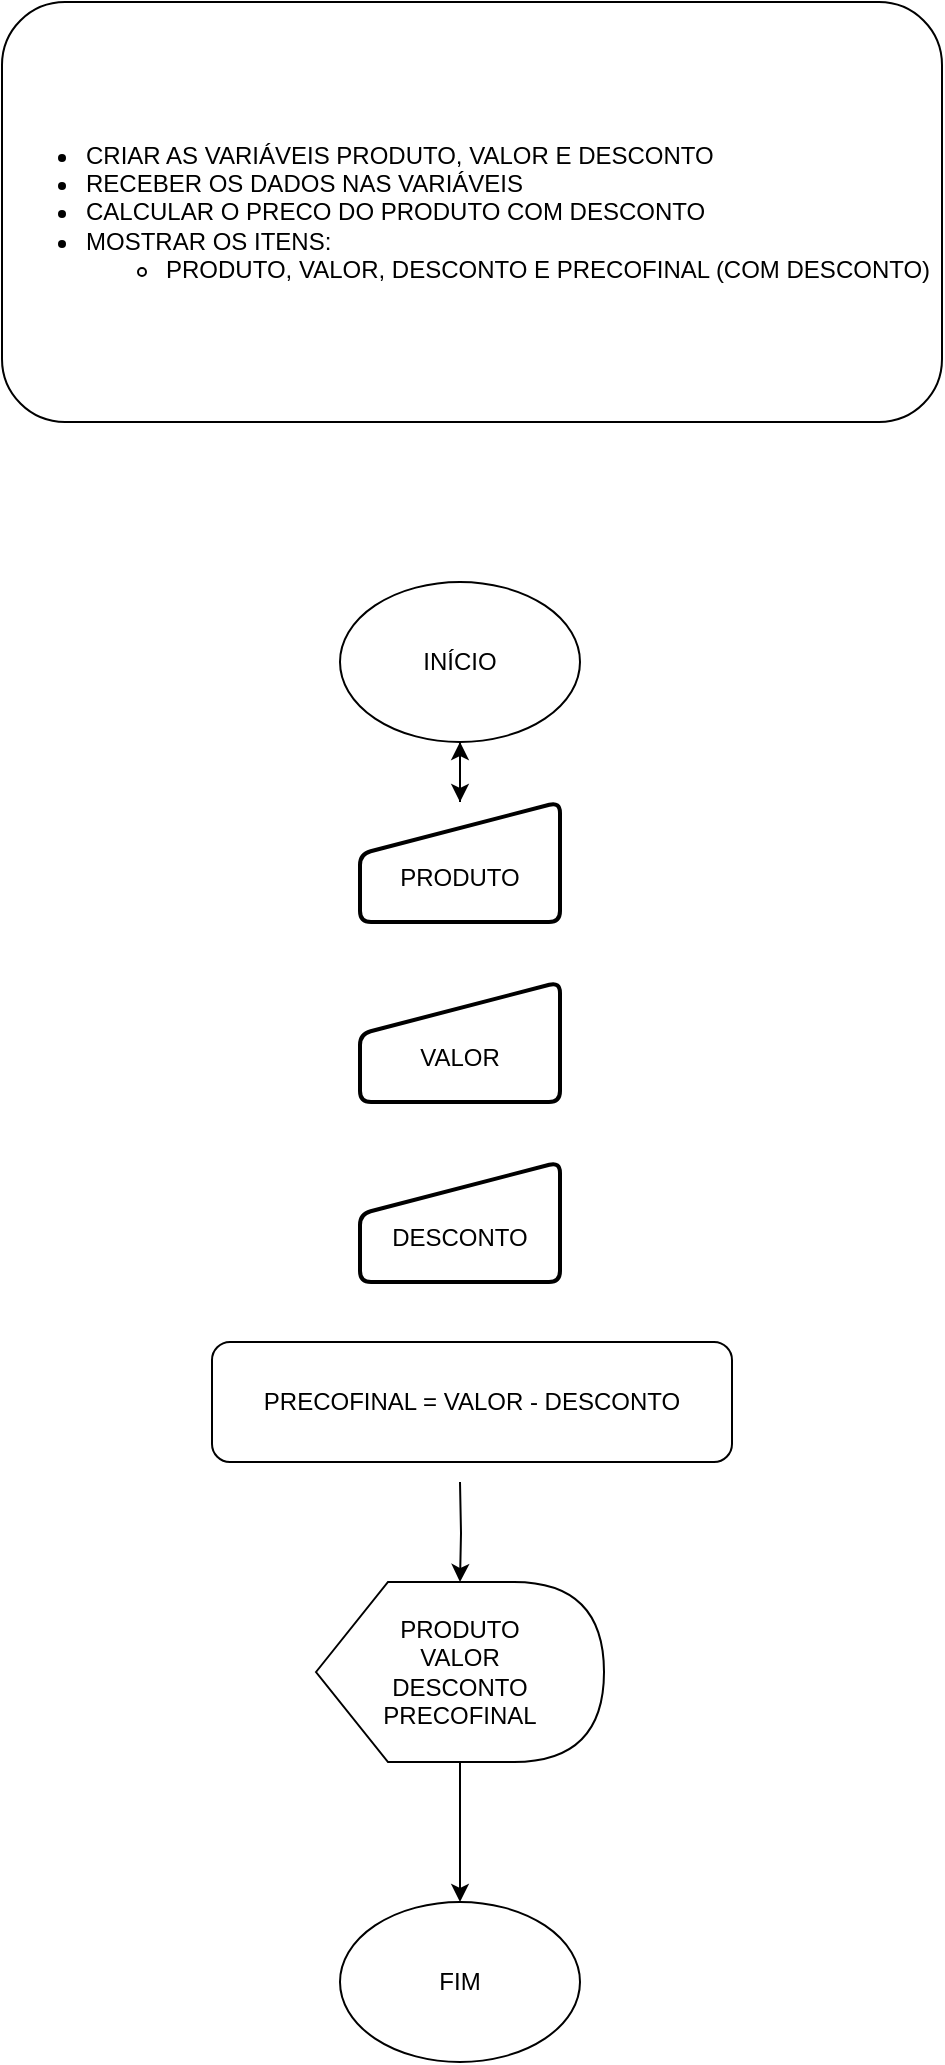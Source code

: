 <mxfile version="25.0.2" pages="4">
  <diagram name="Página-1" id="ZO6OrSRdYTbqUF04YpJF">
    <mxGraphModel dx="1434" dy="836" grid="1" gridSize="10" guides="1" tooltips="1" connect="1" arrows="1" fold="1" page="1" pageScale="1" pageWidth="827" pageHeight="1169" math="0" shadow="0">
      <root>
        <mxCell id="0" />
        <mxCell id="1" parent="0" />
        <mxCell id="rdkY3RSzwIZt0Yvgywsm-8" value="" style="edgeStyle=orthogonalEdgeStyle;rounded=0;orthogonalLoop=1;jettySize=auto;html=1;" parent="1" source="rdkY3RSzwIZt0Yvgywsm-1" target="rdkY3RSzwIZt0Yvgywsm-5" edge="1">
          <mxGeometry relative="1" as="geometry" />
        </mxCell>
        <mxCell id="rdkY3RSzwIZt0Yvgywsm-1" value="INÍCIO" style="ellipse;whiteSpace=wrap;html=1;" parent="1" vertex="1">
          <mxGeometry x="348" y="330" width="120" height="80" as="geometry" />
        </mxCell>
        <mxCell id="rdkY3RSzwIZt0Yvgywsm-2" value="FIM" style="ellipse;whiteSpace=wrap;html=1;" parent="1" vertex="1">
          <mxGeometry x="348" y="990" width="120" height="80" as="geometry" />
        </mxCell>
        <mxCell id="IKrL7wBLNmTFfv4xlvYs-3" value="" style="edgeStyle=orthogonalEdgeStyle;rounded=0;orthogonalLoop=1;jettySize=auto;html=1;" parent="1" source="rdkY3RSzwIZt0Yvgywsm-5" target="rdkY3RSzwIZt0Yvgywsm-1" edge="1">
          <mxGeometry relative="1" as="geometry" />
        </mxCell>
        <mxCell id="rdkY3RSzwIZt0Yvgywsm-5" value="&lt;div&gt;&lt;br&gt;&lt;/div&gt;PRODUTO" style="html=1;strokeWidth=2;shape=manualInput;whiteSpace=wrap;rounded=1;size=26;arcSize=11;" parent="1" vertex="1">
          <mxGeometry x="358" y="440" width="100" height="60" as="geometry" />
        </mxCell>
        <mxCell id="rdkY3RSzwIZt0Yvgywsm-10" value="" style="edgeStyle=orthogonalEdgeStyle;rounded=0;orthogonalLoop=1;jettySize=auto;html=1;" parent="1" target="rdkY3RSzwIZt0Yvgywsm-7" edge="1">
          <mxGeometry relative="1" as="geometry">
            <mxPoint x="408" y="780" as="sourcePoint" />
          </mxGeometry>
        </mxCell>
        <mxCell id="rdkY3RSzwIZt0Yvgywsm-11" value="" style="edgeStyle=orthogonalEdgeStyle;rounded=0;orthogonalLoop=1;jettySize=auto;html=1;" parent="1" source="rdkY3RSzwIZt0Yvgywsm-7" target="rdkY3RSzwIZt0Yvgywsm-2" edge="1">
          <mxGeometry relative="1" as="geometry" />
        </mxCell>
        <mxCell id="rdkY3RSzwIZt0Yvgywsm-7" value="PRODUTO&lt;div&gt;VALOR&lt;/div&gt;&lt;div&gt;DESCONTO&lt;/div&gt;&lt;div&gt;PRECOFINAL&lt;/div&gt;" style="shape=display;whiteSpace=wrap;html=1;" parent="1" vertex="1">
          <mxGeometry x="336" y="830" width="144" height="90" as="geometry" />
        </mxCell>
        <mxCell id="IKrL7wBLNmTFfv4xlvYs-1" value="&lt;div&gt;&lt;br&gt;&lt;/div&gt;VALOR&lt;div&gt;&lt;/div&gt;" style="html=1;strokeWidth=2;shape=manualInput;whiteSpace=wrap;rounded=1;size=26;arcSize=11;" parent="1" vertex="1">
          <mxGeometry x="358" y="530" width="100" height="60" as="geometry" />
        </mxCell>
        <mxCell id="IKrL7wBLNmTFfv4xlvYs-2" value="&lt;div&gt;&lt;br&gt;&lt;/div&gt;DESCONTO&lt;div&gt;&lt;/div&gt;" style="html=1;strokeWidth=2;shape=manualInput;whiteSpace=wrap;rounded=1;size=26;arcSize=11;" parent="1" vertex="1">
          <mxGeometry x="358" y="620" width="100" height="60" as="geometry" />
        </mxCell>
        <mxCell id="IKrL7wBLNmTFfv4xlvYs-4" value="PRECOFINAL = VALOR - DESCONTO" style="rounded=1;whiteSpace=wrap;html=1;" parent="1" vertex="1">
          <mxGeometry x="284" y="710" width="260" height="60" as="geometry" />
        </mxCell>
        <mxCell id="IKrL7wBLNmTFfv4xlvYs-5" value="&lt;ul&gt;&lt;li&gt;CRIAR AS VARIÁVEIS PRODUTO, VALOR E DESCONTO&lt;/li&gt;&lt;li&gt;RECEBER OS DADOS NAS VARIÁVEIS&lt;/li&gt;&lt;li&gt;CALCULAR O PRECO DO PRODUTO COM DESCONTO&lt;/li&gt;&lt;li&gt;MOSTRAR OS ITENS:&lt;/li&gt;&lt;ul&gt;&lt;li&gt;PRODUTO, VALOR, DESCONTO E PRECOFINAL (COM DESCONTO)&lt;/li&gt;&lt;/ul&gt;&lt;/ul&gt;" style="rounded=1;whiteSpace=wrap;html=1;align=left;" parent="1" vertex="1">
          <mxGeometry x="179" y="40" width="470" height="210" as="geometry" />
        </mxCell>
      </root>
    </mxGraphModel>
  </diagram>
  <diagram id="zOzsLoTTC-krLlNEUwPX" name="DGMEXPRO01SEM03">
    <mxGraphModel dx="1434" dy="836" grid="1" gridSize="10" guides="1" tooltips="1" connect="1" arrows="1" fold="1" page="1" pageScale="1" pageWidth="827" pageHeight="1169" math="0" shadow="0">
      <root>
        <mxCell id="0" />
        <mxCell id="1" parent="0" />
        <mxCell id="h3LONza6xFsGa0Bau4da-1" value="&lt;div style=&quot;text-align: justify;&quot;&gt;&lt;span style=&quot;background-color: initial;&quot;&gt;Semana 03 - Loops&lt;/span&gt;&lt;/div&gt;&lt;div&gt;&lt;div style=&quot;text-align: justify;&quot;&gt;1) Programa: Elabore um programa que leia um numero N até que N = 0. Se N for par acumular em Varpar, se impar acumular em Varimpar. Mostar os dois acumuladores ao final. (aqui é necessário usar o operador de resto %. Ex: 7%2, resto 1)&lt;/div&gt;&lt;div style=&quot;text-align: justify;&quot;&gt;•&amp;nbsp;&lt;span style=&quot;background-color: initial;&quot;&gt;Leia N&lt;/span&gt;&lt;/div&gt;&lt;div style=&quot;text-align: justify;&quot;&gt;•&amp;nbsp;&lt;span style=&quot;background-color: initial;&quot;&gt;Se N for par adicionar 1 em Varpar&lt;/span&gt;&lt;/div&gt;&lt;div style=&quot;text-align: justify;&quot;&gt;•&amp;nbsp;&lt;span style=&quot;background-color: initial;&quot;&gt;Se N for impar adicionar 1 em Varimpar&lt;/span&gt;&lt;/div&gt;&lt;div style=&quot;text-align: justify;&quot;&gt;•&amp;nbsp;&lt;span style=&quot;background-color: initial;&quot;&gt;Mostre os valores de Varpar e Varimpar.&lt;/span&gt;&lt;/div&gt;&lt;div style=&quot;text-align: justify;&quot;&gt;Ex: Considere as entradas 1,2,3,4,5 o resultado será Varpar=2, Varimpar=3.&lt;/div&gt;&lt;/div&gt;" style="text;html=1;align=center;verticalAlign=middle;whiteSpace=wrap;rounded=0;" vertex="1" parent="1">
          <mxGeometry x="10" y="10" width="380" height="160" as="geometry" />
        </mxCell>
        <mxCell id="2r61JKoD3iLWC_8Jo5uQ-10" value="" style="edgeStyle=orthogonalEdgeStyle;rounded=0;orthogonalLoop=1;jettySize=auto;html=1;" edge="1" parent="1" source="wMuSr8W32uFOFtjDCgUG-1" target="GBUXwOKMp7zIprySCyr5-1">
          <mxGeometry relative="1" as="geometry" />
        </mxCell>
        <mxCell id="wMuSr8W32uFOFtjDCgUG-1" value="INÍCIO" style="ellipse;whiteSpace=wrap;html=1;" vertex="1" parent="1">
          <mxGeometry x="311" y="170" width="206" height="50" as="geometry" />
        </mxCell>
        <mxCell id="wMuSr8W32uFOFtjDCgUG-2" value="FIM" style="ellipse;whiteSpace=wrap;html=1;" vertex="1" parent="1">
          <mxGeometry x="311" y="890" width="206" height="50" as="geometry" />
        </mxCell>
        <mxCell id="2r61JKoD3iLWC_8Jo5uQ-11" value="" style="edgeStyle=orthogonalEdgeStyle;rounded=0;orthogonalLoop=1;jettySize=auto;html=1;" edge="1" parent="1" source="GBUXwOKMp7zIprySCyr5-1" target="2r61JKoD3iLWC_8Jo5uQ-3">
          <mxGeometry relative="1" as="geometry" />
        </mxCell>
        <mxCell id="GBUXwOKMp7zIprySCyr5-1" value="NÚMERO" style="rounded=1;whiteSpace=wrap;html=1;" vertex="1" parent="1">
          <mxGeometry x="349" y="260" width="130" height="30" as="geometry" />
        </mxCell>
        <mxCell id="2r61JKoD3iLWC_8Jo5uQ-13" value="" style="edgeStyle=orthogonalEdgeStyle;rounded=0;orthogonalLoop=1;jettySize=auto;html=1;entryX=0.5;entryY=0;entryDx=0;entryDy=0;entryPerimeter=0;" edge="1" parent="1" source="2r61JKoD3iLWC_8Jo5uQ-3" target="2r61JKoD3iLWC_8Jo5uQ-5">
          <mxGeometry relative="1" as="geometry">
            <mxPoint x="564" y="380" as="targetPoint" />
          </mxGeometry>
        </mxCell>
        <mxCell id="2r61JKoD3iLWC_8Jo5uQ-19" value="" style="edgeStyle=orthogonalEdgeStyle;rounded=0;orthogonalLoop=1;jettySize=auto;html=1;entryX=0.5;entryY=0;entryDx=0;entryDy=0;entryPerimeter=0;" edge="1" parent="1" source="2r61JKoD3iLWC_8Jo5uQ-3" target="2r61JKoD3iLWC_8Jo5uQ-8">
          <mxGeometry relative="1" as="geometry">
            <mxPoint x="160" y="380" as="targetPoint" />
          </mxGeometry>
        </mxCell>
        <mxCell id="2r61JKoD3iLWC_8Jo5uQ-3" value="NÚMERO != 0" style="strokeWidth=2;html=1;shape=mxgraph.flowchart.decision;whiteSpace=wrap;" vertex="1" parent="1">
          <mxGeometry x="359" y="340" width="110" height="80" as="geometry" />
        </mxCell>
        <mxCell id="2r61JKoD3iLWC_8Jo5uQ-15" value="" style="edgeStyle=orthogonalEdgeStyle;rounded=0;orthogonalLoop=1;jettySize=auto;html=1;entryX=0.5;entryY=0;entryDx=0;entryDy=0;exitX=1;exitY=0.5;exitDx=0;exitDy=0;exitPerimeter=0;" edge="1" parent="1" source="2r61JKoD3iLWC_8Jo5uQ-5" target="2r61JKoD3iLWC_8Jo5uQ-6">
          <mxGeometry relative="1" as="geometry">
            <mxPoint x="695.5" y="505" as="targetPoint" />
          </mxGeometry>
        </mxCell>
        <mxCell id="2r61JKoD3iLWC_8Jo5uQ-17" value="" style="edgeStyle=orthogonalEdgeStyle;rounded=0;orthogonalLoop=1;jettySize=auto;html=1;entryX=0.5;entryY=0;entryDx=0;entryDy=0;exitX=0;exitY=0.5;exitDx=0;exitDy=0;exitPerimeter=0;" edge="1" parent="1" source="2r61JKoD3iLWC_8Jo5uQ-5" target="2r61JKoD3iLWC_8Jo5uQ-7">
          <mxGeometry relative="1" as="geometry">
            <mxPoint x="400" y="520" as="targetPoint" />
          </mxGeometry>
        </mxCell>
        <mxCell id="2r61JKoD3iLWC_8Jo5uQ-5" value="NÚMERO %2 = 0" style="strokeWidth=2;html=1;shape=mxgraph.flowchart.decision;whiteSpace=wrap;" vertex="1" parent="1">
          <mxGeometry x="479" y="460" width="131" height="90" as="geometry" />
        </mxCell>
        <mxCell id="2r61JKoD3iLWC_8Jo5uQ-22" value="" style="edgeStyle=orthogonalEdgeStyle;rounded=0;orthogonalLoop=1;jettySize=auto;html=1;entryX=1;entryY=0.617;entryDx=0;entryDy=0;entryPerimeter=0;exitX=0.5;exitY=1;exitDx=0;exitDy=0;" edge="1" parent="1" source="2r61JKoD3iLWC_8Jo5uQ-6" target="2r61JKoD3iLWC_8Jo5uQ-9">
          <mxGeometry relative="1" as="geometry">
            <mxPoint x="675" y="830" as="targetPoint" />
          </mxGeometry>
        </mxCell>
        <mxCell id="2r61JKoD3iLWC_8Jo5uQ-6" value="Varpar++" style="rounded=1;whiteSpace=wrap;html=1;" vertex="1" parent="1">
          <mxGeometry x="610" y="610" width="130" height="30" as="geometry" />
        </mxCell>
        <mxCell id="2r61JKoD3iLWC_8Jo5uQ-20" value="" style="edgeStyle=orthogonalEdgeStyle;rounded=0;orthogonalLoop=1;jettySize=auto;html=1;" edge="1" parent="1" source="2r61JKoD3iLWC_8Jo5uQ-7" target="2r61JKoD3iLWC_8Jo5uQ-9">
          <mxGeometry relative="1" as="geometry" />
        </mxCell>
        <mxCell id="2r61JKoD3iLWC_8Jo5uQ-7" value="Varimpar++" style="rounded=1;whiteSpace=wrap;html=1;" vertex="1" parent="1">
          <mxGeometry x="349" y="610" width="130" height="30" as="geometry" />
        </mxCell>
        <mxCell id="2r61JKoD3iLWC_8Jo5uQ-25" value="" style="edgeStyle=orthogonalEdgeStyle;rounded=0;orthogonalLoop=1;jettySize=auto;html=1;entryX=0;entryY=0.5;entryDx=0;entryDy=0;entryPerimeter=0;exitX=0.5;exitY=1;exitDx=0;exitDy=0;exitPerimeter=0;" edge="1" parent="1" source="2r61JKoD3iLWC_8Jo5uQ-8" target="2r61JKoD3iLWC_8Jo5uQ-9">
          <mxGeometry relative="1" as="geometry">
            <mxPoint x="155" y="790" as="targetPoint" />
          </mxGeometry>
        </mxCell>
        <mxCell id="2r61JKoD3iLWC_8Jo5uQ-8" value="" style="strokeWidth=2;html=1;shape=mxgraph.flowchart.start_2;whiteSpace=wrap;" vertex="1" parent="1">
          <mxGeometry x="130" y="600" width="50" height="50" as="geometry" />
        </mxCell>
        <mxCell id="2r61JKoD3iLWC_8Jo5uQ-23" value="" style="edgeStyle=orthogonalEdgeStyle;rounded=0;orthogonalLoop=1;jettySize=auto;html=1;" edge="1" parent="1" source="2r61JKoD3iLWC_8Jo5uQ-9" target="wMuSr8W32uFOFtjDCgUG-2">
          <mxGeometry relative="1" as="geometry" />
        </mxCell>
        <mxCell id="2r61JKoD3iLWC_8Jo5uQ-9" value="Varpar&lt;br&gt;Varimpar" style="strokeWidth=2;html=1;shape=mxgraph.flowchart.display;whiteSpace=wrap;" vertex="1" parent="1">
          <mxGeometry x="364" y="740" width="100" height="60" as="geometry" />
        </mxCell>
        <mxCell id="2r61JKoD3iLWC_8Jo5uQ-26" value="SIM" style="text;html=1;align=center;verticalAlign=middle;whiteSpace=wrap;rounded=0;" vertex="1" parent="1">
          <mxGeometry x="457" y="350" width="60" height="30" as="geometry" />
        </mxCell>
        <mxCell id="2r61JKoD3iLWC_8Jo5uQ-27" value="SIM" style="text;html=1;align=center;verticalAlign=middle;whiteSpace=wrap;rounded=0;" vertex="1" parent="1">
          <mxGeometry x="620" y="480" width="60" height="30" as="geometry" />
        </mxCell>
        <mxCell id="2r61JKoD3iLWC_8Jo5uQ-28" value="NÃO" style="text;html=1;align=center;verticalAlign=middle;whiteSpace=wrap;rounded=0;" vertex="1" parent="1">
          <mxGeometry x="414" y="480" width="60" height="30" as="geometry" />
        </mxCell>
        <mxCell id="2r61JKoD3iLWC_8Jo5uQ-29" value="NÃO" style="text;html=1;align=center;verticalAlign=middle;whiteSpace=wrap;rounded=0;" vertex="1" parent="1">
          <mxGeometry x="289" y="350" width="60" height="30" as="geometry" />
        </mxCell>
      </root>
    </mxGraphModel>
  </diagram>
  <diagram id="3DGxbfH9RiHI36IHJs4v" name="DGMEXPRO02SEM03">
    <mxGraphModel dx="1434" dy="836" grid="1" gridSize="10" guides="1" tooltips="1" connect="1" arrows="1" fold="1" page="1" pageScale="1" pageWidth="827" pageHeight="1169" math="0" shadow="0">
      <root>
        <mxCell id="0" />
        <mxCell id="1" parent="0" />
        <mxCell id="p38i_DijesdQKB0Bndie-1" value="&lt;div style=&quot;text-align: justify;&quot;&gt;2) Programa: Dado um capital de entrada em um investimento, calcular qual o valor final , considerando X meses com Y% de juros ao mês.&lt;/div&gt;&lt;div style=&quot;text-align: justify;&quot;&gt;•&amp;nbsp;&lt;span style=&quot;background-color: initial;&quot;&gt;Leia o capital de entrada&lt;/span&gt;&lt;/div&gt;&lt;div style=&quot;text-align: justify;&quot;&gt;•&amp;nbsp;&lt;span style=&quot;background-color: initial;&quot;&gt;Leia a quantidade de meses do investimento&lt;/span&gt;&lt;/div&gt;&lt;div style=&quot;text-align: justify;&quot;&gt;•&amp;nbsp;&lt;span style=&quot;background-color: initial;&quot;&gt;Leia a taxa de juros por MÊS que incidirá sobre o investimento&lt;/span&gt;&lt;/div&gt;&lt;div style=&quot;text-align: justify;&quot;&gt;•&amp;nbsp;&lt;span style=&quot;background-color: initial;&quot;&gt;Mostrar: Capital inicial, quantidade de meses, taxa de juros e capital final&lt;/span&gt;&lt;/div&gt;&lt;div style=&quot;text-align: justify;&quot;&gt;Saida esperada:&lt;/div&gt;" style="text;html=1;align=center;verticalAlign=middle;whiteSpace=wrap;rounded=0;" vertex="1" parent="1">
          <mxGeometry x="10" width="410" height="120" as="geometry" />
        </mxCell>
        <mxCell id="p38i_DijesdQKB0Bndie-11" value="" style="edgeStyle=orthogonalEdgeStyle;rounded=0;orthogonalLoop=1;jettySize=auto;html=1;" edge="1" parent="1" source="p38i_DijesdQKB0Bndie-2" target="p38i_DijesdQKB0Bndie-4">
          <mxGeometry relative="1" as="geometry" />
        </mxCell>
        <mxCell id="p38i_DijesdQKB0Bndie-2" value="INÍCIO" style="ellipse;whiteSpace=wrap;html=1;" vertex="1" parent="1">
          <mxGeometry x="364" y="120" width="100" height="40" as="geometry" />
        </mxCell>
        <mxCell id="p38i_DijesdQKB0Bndie-3" value="FIM" style="ellipse;whiteSpace=wrap;html=1;" vertex="1" parent="1">
          <mxGeometry x="364" y="820" width="100" height="40" as="geometry" />
        </mxCell>
        <mxCell id="p38i_DijesdQKB0Bndie-13" value="" style="edgeStyle=orthogonalEdgeStyle;rounded=0;orthogonalLoop=1;jettySize=auto;html=1;" edge="1" parent="1" source="p38i_DijesdQKB0Bndie-4" target="p38i_DijesdQKB0Bndie-5">
          <mxGeometry relative="1" as="geometry" />
        </mxCell>
        <mxCell id="p38i_DijesdQKB0Bndie-4" value="Capital Inicial" style="rounded=1;whiteSpace=wrap;html=1;" vertex="1" parent="1">
          <mxGeometry x="366" y="210" width="96" height="30" as="geometry" />
        </mxCell>
        <mxCell id="p38i_DijesdQKB0Bndie-14" value="" style="edgeStyle=orthogonalEdgeStyle;rounded=0;orthogonalLoop=1;jettySize=auto;html=1;" edge="1" parent="1" source="p38i_DijesdQKB0Bndie-5" target="p38i_DijesdQKB0Bndie-6">
          <mxGeometry relative="1" as="geometry" />
        </mxCell>
        <mxCell id="p38i_DijesdQKB0Bndie-5" value="Qtd meses" style="rounded=1;whiteSpace=wrap;html=1;" vertex="1" parent="1">
          <mxGeometry x="366" y="290" width="96" height="30" as="geometry" />
        </mxCell>
        <mxCell id="p38i_DijesdQKB0Bndie-15" value="" style="edgeStyle=orthogonalEdgeStyle;rounded=0;orthogonalLoop=1;jettySize=auto;html=1;" edge="1" parent="1" source="p38i_DijesdQKB0Bndie-6" target="p38i_DijesdQKB0Bndie-7">
          <mxGeometry relative="1" as="geometry" />
        </mxCell>
        <mxCell id="p38i_DijesdQKB0Bndie-6" value="Percentual" style="rounded=1;whiteSpace=wrap;html=1;" vertex="1" parent="1">
          <mxGeometry x="366" y="360" width="96" height="30" as="geometry" />
        </mxCell>
        <mxCell id="p38i_DijesdQKB0Bndie-16" value="" style="edgeStyle=orthogonalEdgeStyle;rounded=0;orthogonalLoop=1;jettySize=auto;html=1;" edge="1" parent="1" source="p38i_DijesdQKB0Bndie-7" target="p38i_DijesdQKB0Bndie-8">
          <mxGeometry relative="1" as="geometry" />
        </mxCell>
        <mxCell id="p38i_DijesdQKB0Bndie-7" value="potencia = mat.potencia(( 1.0 + percentual), meses)" style="rounded=1;whiteSpace=wrap;html=1;absoluteArcSize=1;arcSize=14;strokeWidth=2;" vertex="1" parent="1">
          <mxGeometry x="264" y="440" width="300" height="70" as="geometry" />
        </mxCell>
        <mxCell id="p38i_DijesdQKB0Bndie-17" value="" style="edgeStyle=orthogonalEdgeStyle;rounded=0;orthogonalLoop=1;jettySize=auto;html=1;" edge="1" parent="1" source="p38i_DijesdQKB0Bndie-8" target="p38i_DijesdQKB0Bndie-9">
          <mxGeometry relative="1" as="geometry" />
        </mxCell>
        <mxCell id="p38i_DijesdQKB0Bndie-8" value="montante = (capInicial * potencia)/1000" style="rounded=1;whiteSpace=wrap;html=1;absoluteArcSize=1;arcSize=14;strokeWidth=2;" vertex="1" parent="1">
          <mxGeometry x="301" y="575" width="226" height="40" as="geometry" />
        </mxCell>
        <mxCell id="p38i_DijesdQKB0Bndie-18" value="" style="edgeStyle=orthogonalEdgeStyle;rounded=0;orthogonalLoop=1;jettySize=auto;html=1;" edge="1" parent="1" source="p38i_DijesdQKB0Bndie-9" target="p38i_DijesdQKB0Bndie-3">
          <mxGeometry relative="1" as="geometry" />
        </mxCell>
        <mxCell id="p38i_DijesdQKB0Bndie-9" value="Capital Inicial&lt;div&gt;Qtd meses&lt;br&gt;&lt;/div&gt;&lt;div&gt;Percentual&lt;br&gt;&lt;/div&gt;&lt;div&gt;Montante&lt;br&gt;&lt;/div&gt;" style="strokeWidth=2;html=1;shape=mxgraph.flowchart.display;whiteSpace=wrap;" vertex="1" parent="1">
          <mxGeometry x="341" y="690" width="146" height="70" as="geometry" />
        </mxCell>
      </root>
    </mxGraphModel>
  </diagram>
  <diagram id="Qx2lqMYvVYXcqJfKezbu" name="DGMEXPRO03SEM03">
    <mxGraphModel dx="1195" dy="697" grid="1" gridSize="10" guides="1" tooltips="1" connect="1" arrows="1" fold="1" page="1" pageScale="1" pageWidth="827" pageHeight="1169" math="0" shadow="0">
      <root>
        <mxCell id="0" />
        <mxCell id="1" parent="0" />
        <mxCell id="MLV_stNkIAgbYqG3kDsD-1" value="&lt;div style=&quot;text-align: justify;&quot;&gt;3) Simular um caixa de supermercado, onde serão calculados todos os produtos e ao final será mostrado o valor a pagar. Receber o produto , seu valor e uma condição para definir se haverá próximo produto ou final da compra.&lt;/div&gt;&lt;div style=&quot;text-align: justify;&quot;&gt;•&amp;nbsp;&lt;span style=&quot;background-color: initial;&quot;&gt;Leia o produto&lt;/span&gt;&lt;/div&gt;&lt;div style=&quot;text-align: justify;&quot;&gt;•&amp;nbsp;&lt;span style=&quot;background-color: initial;&quot;&gt;Leia o valor&lt;/span&gt;&lt;/div&gt;&lt;div style=&quot;text-align: justify;&quot;&gt;•&amp;nbsp;&lt;span style=&quot;background-color: initial;&quot;&gt;Acumular o valor (somente se &amp;gt; 0)&lt;/span&gt;&lt;/div&gt;&lt;div style=&quot;text-align: justify;&quot;&gt;•&amp;nbsp;&lt;span style=&quot;background-color: initial;&quot;&gt;Leia se deseja continuar comprando&lt;/span&gt;&lt;/div&gt;" style="text;html=1;align=center;verticalAlign=middle;whiteSpace=wrap;rounded=0;" vertex="1" parent="1">
          <mxGeometry x="10" y="10" width="420" height="120" as="geometry" />
        </mxCell>
        <mxCell id="MLV_stNkIAgbYqG3kDsD-47" value="" style="edgeStyle=orthogonalEdgeStyle;rounded=0;orthogonalLoop=1;jettySize=auto;html=1;" edge="1" parent="1" source="MLV_stNkIAgbYqG3kDsD-2" target="MLV_stNkIAgbYqG3kDsD-46">
          <mxGeometry relative="1" as="geometry" />
        </mxCell>
        <mxCell id="MLV_stNkIAgbYqG3kDsD-2" value="INÍCIO" style="ellipse;whiteSpace=wrap;html=1;" vertex="1" parent="1">
          <mxGeometry x="354" y="130" width="126" height="40" as="geometry" />
        </mxCell>
        <mxCell id="MLV_stNkIAgbYqG3kDsD-3" value="FIM" style="ellipse;whiteSpace=wrap;html=1;" vertex="1" parent="1">
          <mxGeometry x="351" y="1110" width="126" height="40" as="geometry" />
        </mxCell>
        <mxCell id="MLV_stNkIAgbYqG3kDsD-29" value="" style="edgeStyle=orthogonalEdgeStyle;rounded=0;orthogonalLoop=1;jettySize=auto;html=1;entryX=0.5;entryY=0;entryDx=0;entryDy=0;" edge="1" parent="1" source="MLV_stNkIAgbYqG3kDsD-4" target="MLV_stNkIAgbYqG3kDsD-7">
          <mxGeometry relative="1" as="geometry">
            <mxPoint x="241.5" y="335" as="targetPoint" />
          </mxGeometry>
        </mxCell>
        <mxCell id="MLV_stNkIAgbYqG3kDsD-40" value="" style="edgeStyle=orthogonalEdgeStyle;rounded=0;orthogonalLoop=1;jettySize=auto;html=1;" edge="1" parent="1" source="MLV_stNkIAgbYqG3kDsD-4" target="MLV_stNkIAgbYqG3kDsD-34">
          <mxGeometry relative="1" as="geometry" />
        </mxCell>
        <mxCell id="MLV_stNkIAgbYqG3kDsD-4" value="ENQUANTO CONTINUA == 0" style="rhombus;whiteSpace=wrap;html=1;" vertex="1" parent="1">
          <mxGeometry x="321.5" y="290" width="191" height="90" as="geometry" />
        </mxCell>
        <mxCell id="MLV_stNkIAgbYqG3kDsD-16" value="" style="edgeStyle=orthogonalEdgeStyle;rounded=0;orthogonalLoop=1;jettySize=auto;html=1;" edge="1" parent="1" source="MLV_stNkIAgbYqG3kDsD-5" target="MLV_stNkIAgbYqG3kDsD-6">
          <mxGeometry relative="1" as="geometry" />
        </mxCell>
        <mxCell id="MLV_stNkIAgbYqG3kDsD-5" value="PRODUTO" style="rounded=1;whiteSpace=wrap;html=1;" vertex="1" parent="1">
          <mxGeometry x="545" y="400" width="90" height="20" as="geometry" />
        </mxCell>
        <mxCell id="MLV_stNkIAgbYqG3kDsD-17" value="" style="edgeStyle=orthogonalEdgeStyle;rounded=0;orthogonalLoop=1;jettySize=auto;html=1;" edge="1" parent="1" source="MLV_stNkIAgbYqG3kDsD-6" target="MLV_stNkIAgbYqG3kDsD-8">
          <mxGeometry relative="1" as="geometry" />
        </mxCell>
        <mxCell id="MLV_stNkIAgbYqG3kDsD-6" value="VALOR" style="rounded=1;whiteSpace=wrap;html=1;" vertex="1" parent="1">
          <mxGeometry x="545" y="470" width="90" height="20" as="geometry" />
        </mxCell>
        <mxCell id="MLV_stNkIAgbYqG3kDsD-43" value="" style="edgeStyle=orthogonalEdgeStyle;rounded=0;orthogonalLoop=1;jettySize=auto;html=1;entryX=0;entryY=0.5;entryDx=0;entryDy=0;entryPerimeter=0;" edge="1" parent="1" source="MLV_stNkIAgbYqG3kDsD-7" target="MLV_stNkIAgbYqG3kDsD-11">
          <mxGeometry relative="1" as="geometry">
            <mxPoint x="190" y="940" as="targetPoint" />
            <Array as="points">
              <mxPoint x="190" y="945" />
            </Array>
          </mxGeometry>
        </mxCell>
        <mxCell id="MLV_stNkIAgbYqG3kDsD-7" value="" style="ellipse;whiteSpace=wrap;html=1;aspect=fixed;" vertex="1" parent="1">
          <mxGeometry x="170" y="540" width="40" height="40" as="geometry" />
        </mxCell>
        <mxCell id="MLV_stNkIAgbYqG3kDsD-19" value="" style="edgeStyle=orthogonalEdgeStyle;rounded=0;orthogonalLoop=1;jettySize=auto;html=1;entryX=0.469;entryY=-0.04;entryDx=0;entryDy=0;entryPerimeter=0;" edge="1" parent="1" source="MLV_stNkIAgbYqG3kDsD-8" target="MLV_stNkIAgbYqG3kDsD-10">
          <mxGeometry relative="1" as="geometry">
            <mxPoint x="590" y="650" as="targetPoint" />
          </mxGeometry>
        </mxCell>
        <mxCell id="MLV_stNkIAgbYqG3kDsD-23" value="" style="edgeStyle=orthogonalEdgeStyle;rounded=0;orthogonalLoop=1;jettySize=auto;html=1;entryX=1;entryY=0.5;entryDx=0;entryDy=0;" edge="1" parent="1" source="MLV_stNkIAgbYqG3kDsD-8" target="MLV_stNkIAgbYqG3kDsD-7">
          <mxGeometry relative="1" as="geometry">
            <mxPoint x="380" y="560" as="targetPoint" />
          </mxGeometry>
        </mxCell>
        <mxCell id="MLV_stNkIAgbYqG3kDsD-8" value="VALOR &amp;gt; 0" style="rhombus;whiteSpace=wrap;html=1;" vertex="1" parent="1">
          <mxGeometry x="520" y="540" width="140" height="40" as="geometry" />
        </mxCell>
        <mxCell id="MLV_stNkIAgbYqG3kDsD-36" value="" style="edgeStyle=orthogonalEdgeStyle;rounded=0;orthogonalLoop=1;jettySize=auto;html=1;" edge="1" parent="1" source="MLV_stNkIAgbYqG3kDsD-10" target="MLV_stNkIAgbYqG3kDsD-35">
          <mxGeometry relative="1" as="geometry" />
        </mxCell>
        <mxCell id="MLV_stNkIAgbYqG3kDsD-10" value="TOTAL += VALOR&lt;br&gt;LISTA DE PRODUTOS += PRODUTO" style="rounded=1;whiteSpace=wrap;html=1;absoluteArcSize=1;arcSize=14;strokeWidth=2;" vertex="1" parent="1">
          <mxGeometry x="302" y="640" width="224" height="50" as="geometry" />
        </mxCell>
        <mxCell id="MLV_stNkIAgbYqG3kDsD-27" value="" style="edgeStyle=orthogonalEdgeStyle;rounded=0;orthogonalLoop=1;jettySize=auto;html=1;" edge="1" parent="1" source="MLV_stNkIAgbYqG3kDsD-11" target="MLV_stNkIAgbYqG3kDsD-3">
          <mxGeometry relative="1" as="geometry" />
        </mxCell>
        <mxCell id="MLV_stNkIAgbYqG3kDsD-11" value="LISTA DE PRODUTOS&lt;div&gt;TOTAL&amp;nbsp;&lt;br&gt;&lt;/div&gt;" style="strokeWidth=2;html=1;shape=mxgraph.flowchart.display;whiteSpace=wrap;" vertex="1" parent="1">
          <mxGeometry x="331" y="910" width="166" height="70" as="geometry" />
        </mxCell>
        <mxCell id="MLV_stNkIAgbYqG3kDsD-30" value="SIM" style="text;html=1;align=center;verticalAlign=middle;whiteSpace=wrap;rounded=0;" vertex="1" parent="1">
          <mxGeometry x="509" y="310" width="60" height="30" as="geometry" />
        </mxCell>
        <mxCell id="MLV_stNkIAgbYqG3kDsD-31" value="SIM" style="text;html=1;align=center;verticalAlign=middle;whiteSpace=wrap;rounded=0;" vertex="1" parent="1">
          <mxGeometry x="575" y="590" width="60" height="30" as="geometry" />
        </mxCell>
        <mxCell id="MLV_stNkIAgbYqG3kDsD-32" value="NÃO" style="text;html=1;align=center;verticalAlign=middle;whiteSpace=wrap;rounded=0;" vertex="1" parent="1">
          <mxGeometry x="261.5" y="310" width="60" height="30" as="geometry" />
        </mxCell>
        <mxCell id="MLV_stNkIAgbYqG3kDsD-33" value="NÃO" style="text;html=1;align=center;verticalAlign=middle;whiteSpace=wrap;rounded=0;" vertex="1" parent="1">
          <mxGeometry x="466" y="530" width="60" height="30" as="geometry" />
        </mxCell>
        <mxCell id="MLV_stNkIAgbYqG3kDsD-39" value="" style="edgeStyle=orthogonalEdgeStyle;rounded=0;orthogonalLoop=1;jettySize=auto;html=1;entryX=0.5;entryY=0;entryDx=0;entryDy=0;" edge="1" parent="1" source="MLV_stNkIAgbYqG3kDsD-34" target="MLV_stNkIAgbYqG3kDsD-5">
          <mxGeometry relative="1" as="geometry">
            <mxPoint x="590" y="380" as="targetPoint" />
          </mxGeometry>
        </mxCell>
        <mxCell id="MLV_stNkIAgbYqG3kDsD-34" value="" style="ellipse;whiteSpace=wrap;html=1;aspect=fixed;" vertex="1" parent="1">
          <mxGeometry x="570" y="315" width="40" height="40" as="geometry" />
        </mxCell>
        <mxCell id="MLV_stNkIAgbYqG3kDsD-38" value="" style="edgeStyle=orthogonalEdgeStyle;rounded=0;orthogonalLoop=1;jettySize=auto;html=1;entryX=1;entryY=0.5;entryDx=0;entryDy=0;" edge="1" parent="1" source="MLV_stNkIAgbYqG3kDsD-35" target="MLV_stNkIAgbYqG3kDsD-34">
          <mxGeometry relative="1" as="geometry">
            <mxPoint x="747" y="780" as="targetPoint" />
            <Array as="points">
              <mxPoint x="750" y="785" />
              <mxPoint x="750" y="335" />
            </Array>
          </mxGeometry>
        </mxCell>
        <mxCell id="MLV_stNkIAgbYqG3kDsD-41" value="" style="edgeStyle=orthogonalEdgeStyle;rounded=0;orthogonalLoop=1;jettySize=auto;html=1;" edge="1" parent="1" source="MLV_stNkIAgbYqG3kDsD-35" target="MLV_stNkIAgbYqG3kDsD-11">
          <mxGeometry relative="1" as="geometry" />
        </mxCell>
        <mxCell id="MLV_stNkIAgbYqG3kDsD-35" value="ENQUANTO CONTINUA == 0" style="rhombus;whiteSpace=wrap;html=1;" vertex="1" parent="1">
          <mxGeometry x="318" y="740" width="191" height="90" as="geometry" />
        </mxCell>
        <mxCell id="MLV_stNkIAgbYqG3kDsD-44" value="SIM" style="text;html=1;align=center;verticalAlign=middle;whiteSpace=wrap;rounded=0;" vertex="1" parent="1">
          <mxGeometry x="500" y="760" width="60" height="30" as="geometry" />
        </mxCell>
        <mxCell id="MLV_stNkIAgbYqG3kDsD-45" value="NÃO" style="text;html=1;align=center;verticalAlign=middle;whiteSpace=wrap;rounded=0;" vertex="1" parent="1">
          <mxGeometry x="406" y="830" width="60" height="30" as="geometry" />
        </mxCell>
        <mxCell id="MLV_stNkIAgbYqG3kDsD-48" value="" style="edgeStyle=orthogonalEdgeStyle;rounded=0;orthogonalLoop=1;jettySize=auto;html=1;" edge="1" parent="1" source="MLV_stNkIAgbYqG3kDsD-46" target="MLV_stNkIAgbYqG3kDsD-4">
          <mxGeometry relative="1" as="geometry" />
        </mxCell>
        <mxCell id="MLV_stNkIAgbYqG3kDsD-46" value="CONTINUA&amp;nbsp; = 0" style="rounded=1;whiteSpace=wrap;html=1;" vertex="1" parent="1">
          <mxGeometry x="365.5" y="220" width="103" height="20" as="geometry" />
        </mxCell>
      </root>
    </mxGraphModel>
  </diagram>
</mxfile>
